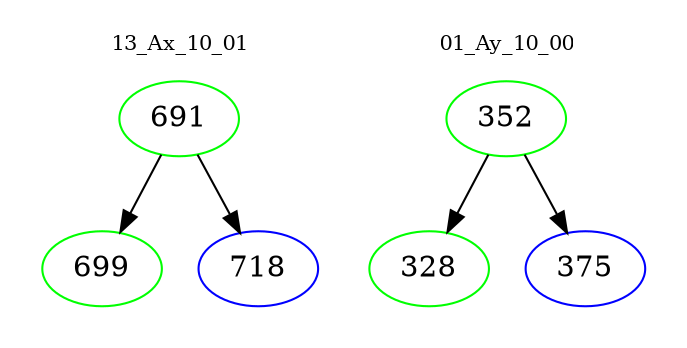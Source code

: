 digraph{
subgraph cluster_0 {
color = white
label = "13_Ax_10_01";
fontsize=10;
T0_691 [label="691", color="green"]
T0_691 -> T0_699 [color="black"]
T0_699 [label="699", color="green"]
T0_691 -> T0_718 [color="black"]
T0_718 [label="718", color="blue"]
}
subgraph cluster_1 {
color = white
label = "01_Ay_10_00";
fontsize=10;
T1_352 [label="352", color="green"]
T1_352 -> T1_328 [color="black"]
T1_328 [label="328", color="green"]
T1_352 -> T1_375 [color="black"]
T1_375 [label="375", color="blue"]
}
}
